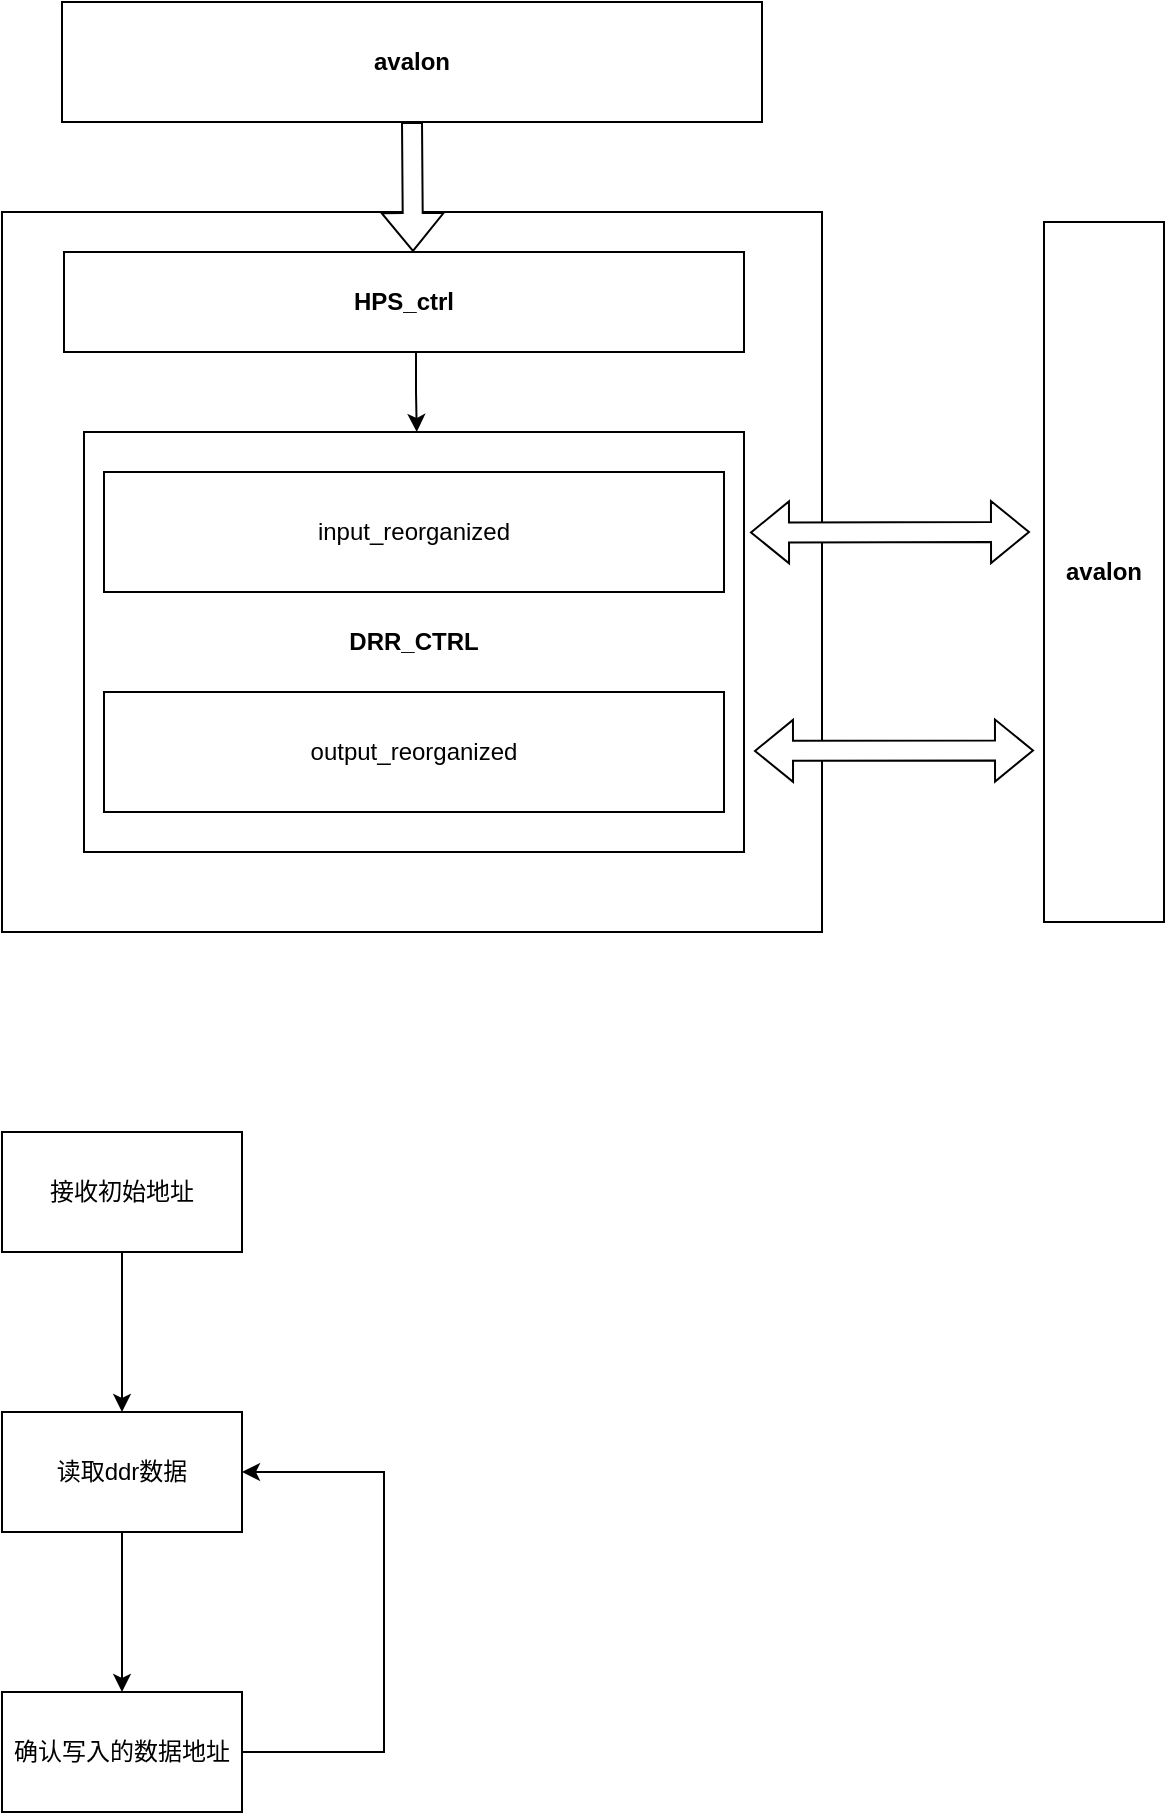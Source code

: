 <mxfile version="21.2.1" type="github">
  <diagram name="第 1 页" id="JrKbey2u1_kLuDOFIelw">
    <mxGraphModel dx="865" dy="1650" grid="1" gridSize="10" guides="1" tooltips="1" connect="1" arrows="1" fold="1" page="1" pageScale="1" pageWidth="827" pageHeight="1169" math="0" shadow="0">
      <root>
        <mxCell id="0" />
        <mxCell id="1" parent="0" />
        <mxCell id="Gxnw8CeNviSoY9CujKul-1" value="" style="rounded=0;whiteSpace=wrap;html=1;fillColor=none;" parent="1" vertex="1">
          <mxGeometry x="209" y="-30" width="410" height="360" as="geometry" />
        </mxCell>
        <mxCell id="Gxnw8CeNviSoY9CujKul-4" value="&lt;b&gt;DRR_CTRL&lt;/b&gt;" style="rounded=0;whiteSpace=wrap;html=1;" parent="1" vertex="1">
          <mxGeometry x="250" y="80" width="330" height="210" as="geometry" />
        </mxCell>
        <mxCell id="Gxnw8CeNviSoY9CujKul-2" value="input_reorganized" style="rounded=0;whiteSpace=wrap;html=1;" parent="1" vertex="1">
          <mxGeometry x="260" y="100" width="310" height="60" as="geometry" />
        </mxCell>
        <mxCell id="Gxnw8CeNviSoY9CujKul-3" value="output_reorganized" style="rounded=0;whiteSpace=wrap;html=1;" parent="1" vertex="1">
          <mxGeometry x="260" y="210" width="310" height="60" as="geometry" />
        </mxCell>
        <mxCell id="Gxnw8CeNviSoY9CujKul-13" style="edgeStyle=orthogonalEdgeStyle;rounded=0;orthogonalLoop=1;jettySize=auto;html=1;exitX=0.75;exitY=1;exitDx=0;exitDy=0;entryX=0.426;entryY=0;entryDx=0;entryDy=0;entryPerimeter=0;" parent="1" edge="1">
          <mxGeometry relative="1" as="geometry">
            <mxPoint x="416" y="40" as="sourcePoint" />
            <mxPoint x="416.38" y="80" as="targetPoint" />
            <Array as="points">
              <mxPoint x="416" y="60" />
              <mxPoint x="416" y="60" />
            </Array>
          </mxGeometry>
        </mxCell>
        <mxCell id="Gxnw8CeNviSoY9CujKul-5" value="&lt;b&gt;HPS_ctrl&lt;/b&gt;" style="rounded=0;whiteSpace=wrap;html=1;" parent="1" vertex="1">
          <mxGeometry x="240" y="-10" width="340" height="50" as="geometry" />
        </mxCell>
        <mxCell id="Gxnw8CeNviSoY9CujKul-10" value="&lt;b&gt;avalon&lt;/b&gt;" style="rounded=0;whiteSpace=wrap;html=1;" parent="1" vertex="1">
          <mxGeometry x="730" y="-25" width="60" height="350" as="geometry" />
        </mxCell>
        <mxCell id="Gxnw8CeNviSoY9CujKul-11" value="&lt;b&gt;avalon&lt;/b&gt;" style="rounded=0;whiteSpace=wrap;html=1;direction=south;" parent="1" vertex="1">
          <mxGeometry x="239" y="-135" width="350" height="60" as="geometry" />
        </mxCell>
        <mxCell id="Gxnw8CeNviSoY9CujKul-12" value="" style="shape=flexArrow;endArrow=classic;html=1;rounded=0;fillColor=default;exitX=1;exitY=0.5;exitDx=0;exitDy=0;" parent="1" source="Gxnw8CeNviSoY9CujKul-11" edge="1">
          <mxGeometry width="50" height="50" relative="1" as="geometry">
            <mxPoint x="414" y="-70" as="sourcePoint" />
            <mxPoint x="414.5" y="-10" as="targetPoint" />
          </mxGeometry>
        </mxCell>
        <mxCell id="Gxnw8CeNviSoY9CujKul-17" value="" style="shape=flexArrow;endArrow=classic;startArrow=classic;html=1;rounded=0;fillColor=default;" parent="1" edge="1">
          <mxGeometry width="100" height="100" relative="1" as="geometry">
            <mxPoint x="583" y="130.23" as="sourcePoint" />
            <mxPoint x="723" y="130" as="targetPoint" />
          </mxGeometry>
        </mxCell>
        <mxCell id="Gxnw8CeNviSoY9CujKul-18" value="" style="shape=flexArrow;endArrow=classic;startArrow=classic;html=1;rounded=0;fillColor=default;" parent="1" edge="1">
          <mxGeometry width="100" height="100" relative="1" as="geometry">
            <mxPoint x="585" y="239.46" as="sourcePoint" />
            <mxPoint x="725" y="239.23" as="targetPoint" />
          </mxGeometry>
        </mxCell>
        <mxCell id="u102qBGS11XwWjUROn_k-4" value="" style="edgeStyle=orthogonalEdgeStyle;rounded=0;orthogonalLoop=1;jettySize=auto;html=1;" edge="1" parent="1" source="u102qBGS11XwWjUROn_k-1" target="u102qBGS11XwWjUROn_k-3">
          <mxGeometry relative="1" as="geometry" />
        </mxCell>
        <mxCell id="u102qBGS11XwWjUROn_k-1" value="接收初始地址" style="rounded=0;whiteSpace=wrap;html=1;" vertex="1" parent="1">
          <mxGeometry x="209" y="430" width="120" height="60" as="geometry" />
        </mxCell>
        <mxCell id="u102qBGS11XwWjUROn_k-6" value="" style="edgeStyle=orthogonalEdgeStyle;rounded=0;orthogonalLoop=1;jettySize=auto;html=1;" edge="1" parent="1" source="u102qBGS11XwWjUROn_k-3" target="u102qBGS11XwWjUROn_k-5">
          <mxGeometry relative="1" as="geometry" />
        </mxCell>
        <mxCell id="u102qBGS11XwWjUROn_k-3" value="读取ddr数据" style="whiteSpace=wrap;html=1;rounded=0;" vertex="1" parent="1">
          <mxGeometry x="209" y="570" width="120" height="60" as="geometry" />
        </mxCell>
        <mxCell id="u102qBGS11XwWjUROn_k-7" style="edgeStyle=orthogonalEdgeStyle;rounded=0;orthogonalLoop=1;jettySize=auto;html=1;exitX=1;exitY=0.5;exitDx=0;exitDy=0;entryX=1;entryY=0.5;entryDx=0;entryDy=0;" edge="1" parent="1" source="u102qBGS11XwWjUROn_k-5" target="u102qBGS11XwWjUROn_k-3">
          <mxGeometry relative="1" as="geometry">
            <Array as="points">
              <mxPoint x="400" y="740" />
              <mxPoint x="400" y="600" />
            </Array>
          </mxGeometry>
        </mxCell>
        <mxCell id="u102qBGS11XwWjUROn_k-5" value="确认写入的数据地址" style="whiteSpace=wrap;html=1;rounded=0;" vertex="1" parent="1">
          <mxGeometry x="209" y="710" width="120" height="60" as="geometry" />
        </mxCell>
      </root>
    </mxGraphModel>
  </diagram>
</mxfile>
